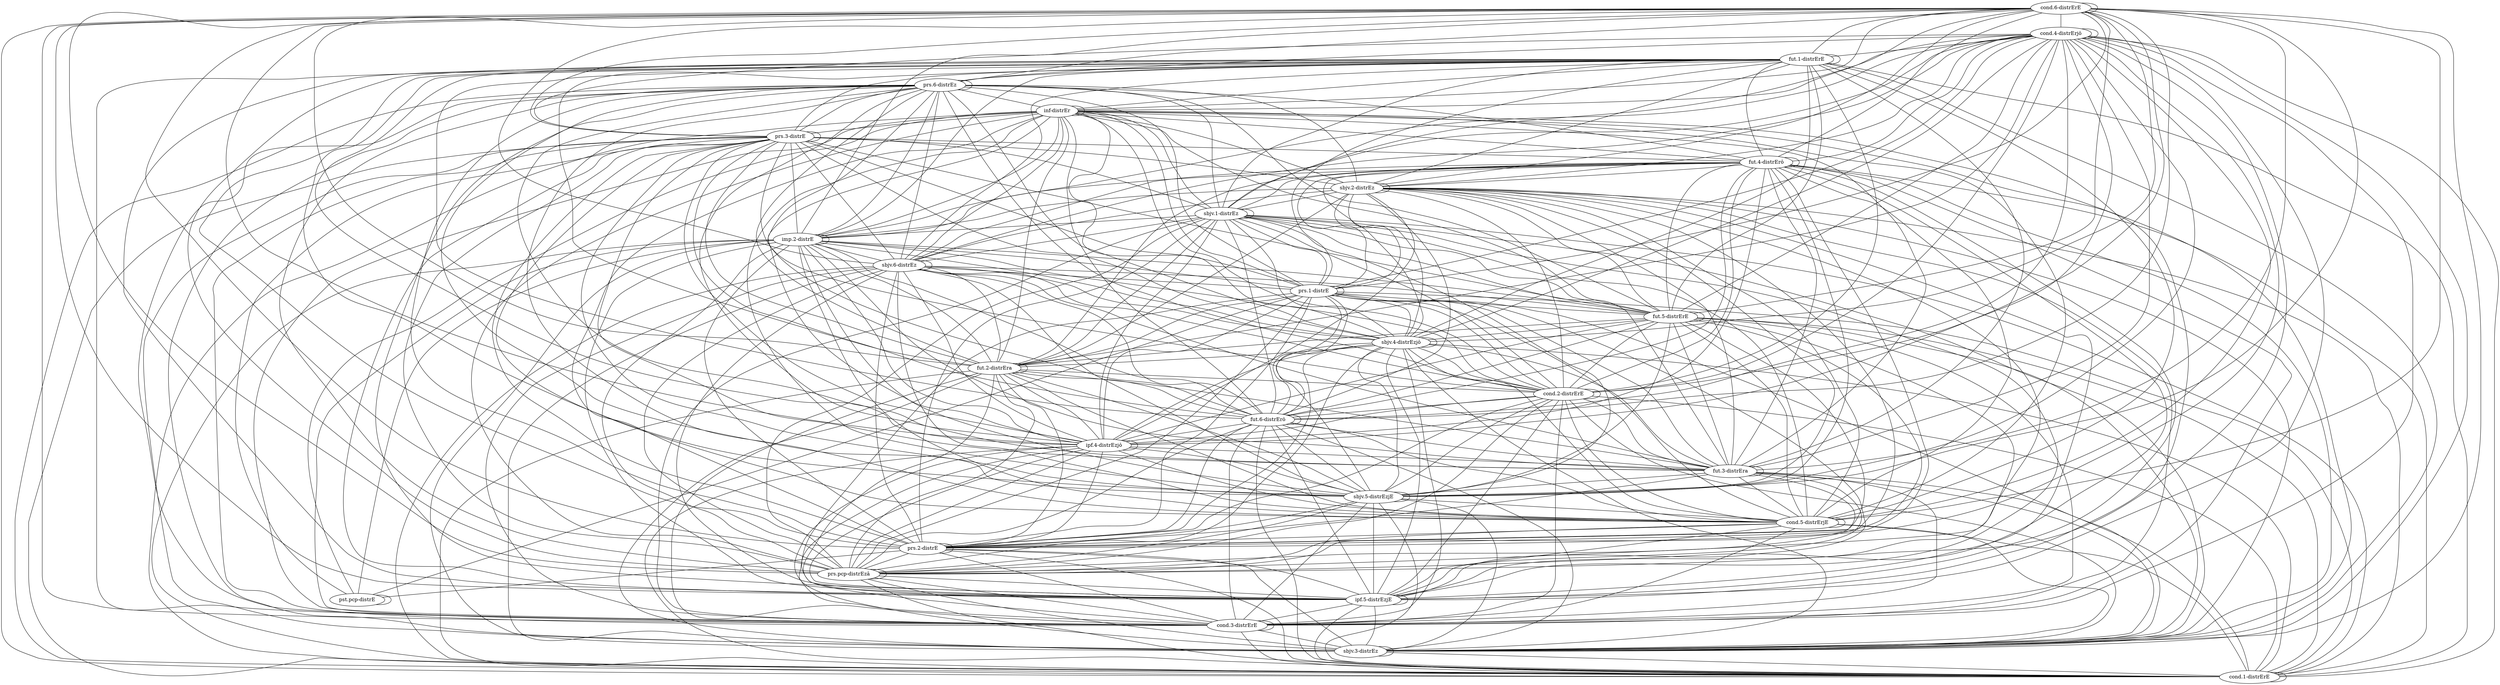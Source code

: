 graph  {
	"cond.6-distrErE"	 [cell="cond.6",
		tense=cond,
		weight=1.0];
	"cond.6-distrErE" -- "cond.6-distrErE"	 [weight=1.0];
	"cond.4-distrErjô"	 [cell="cond.4",
		tense=cond,
		weight=1.0];
	"cond.6-distrErE" -- "cond.4-distrErjô"	 [weight=1.0];
	"fut.1-distrErE"	 [cell="fut.1",
		tense=fut,
		weight=1.0];
	"cond.6-distrErE" -- "fut.1-distrErE"	 [weight=1.0];
	"prs.6-distrEz"	 [cell="prs.6",
		tense=prs,
		weight=1.0];
	"cond.6-distrErE" -- "prs.6-distrEz"	 [weight=0.245];
	"inf-distrEr"	 [cell=inf,
		tense=inf,
		weight=1.0];
	"cond.6-distrErE" -- "inf-distrEr"	 [weight=0.835];
	"prs.3-distrE"	 [cell="prs.3",
		tense=prs,
		weight=1.0];
	"cond.6-distrErE" -- "prs.3-distrE"	 [weight=0.64];
	"fut.4-distrErô"	 [cell="fut.4",
		tense=fut,
		weight=1.0];
	"cond.6-distrErE" -- "fut.4-distrErô"	 [weight=1.0];
	"sbjv.2-distrEz"	 [cell="sbjv.2",
		tense=sbjv,
		weight=1.0];
	"cond.6-distrErE" -- "sbjv.2-distrEz"	 [weight=0.245];
	"sbjv.1-distrEz"	 [cell="sbjv.1",
		tense=sbjv,
		weight=1.0];
	"cond.6-distrErE" -- "sbjv.1-distrEz"	 [weight=0.245];
	"imp.2-distrE"	 [cell="imp.2",
		tense=imp,
		weight=1.0];
	"cond.6-distrErE" -- "imp.2-distrE"	 [weight=0.64];
	"sbjv.6-distrEz"	 [cell="sbjv.6",
		tense=sbjv,
		weight=1.0];
	"cond.6-distrErE" -- "sbjv.6-distrEz"	 [weight=0.245];
	"prs.1-distrE"	 [cell="prs.1",
		tense=prs,
		weight=1.0];
	"cond.6-distrErE" -- "prs.1-distrE"	 [weight=0.64];
	"fut.5-distrErE"	 [cell="fut.5",
		tense=fut,
		weight=1.0];
	"cond.6-distrErE" -- "fut.5-distrErE"	 [weight=1.0];
	"sbjv.4-distrEzjô"	 [cell="sbjv.4",
		tense=sbjv,
		weight=1.0];
	"cond.6-distrErE" -- "sbjv.4-distrEzjô"	 [weight=0.155];
	"fut.2-distrEra"	 [cell="fut.2",
		tense=fut,
		weight=1.0];
	"cond.6-distrErE" -- "fut.2-distrEra"	 [weight=1.0];
	"cond.2-distrErE"	 [cell="cond.2",
		tense=cond,
		weight=1.0];
	"cond.6-distrErE" -- "cond.2-distrErE"	 [weight=1.0];
	"fut.6-distrErô"	 [cell="fut.6",
		tense=fut,
		weight=1.0];
	"cond.6-distrErE" -- "fut.6-distrErô"	 [weight=1.0];
	"ipf.4-distrEzjô"	 [cell="ipf.4",
		tense=ipf,
		weight=1.0];
	"cond.6-distrErE" -- "ipf.4-distrEzjô"	 [weight=0.085];
	"fut.3-distrEra"	 [cell="fut.3",
		tense=fut,
		weight=1.0];
	"cond.6-distrErE" -- "fut.3-distrEra"	 [weight=1.0];
	"sbjv.5-distrEzjE"	 [cell="sbjv.5",
		tense=sbjv,
		weight=1.0];
	"cond.6-distrErE" -- "sbjv.5-distrEzjE"	 [weight=0.155];
	"cond.5-distrErjE"	 [cell="cond.5",
		tense=cond,
		weight=1.0];
	"cond.6-distrErE" -- "cond.5-distrErjE"	 [weight=1.0];
	"prs.2-distrE"	 [cell="prs.2",
		tense=prs,
		weight=1.0];
	"cond.6-distrErE" -- "prs.2-distrE"	 [weight=0.64];
	"prs.pcp-distrEzâ"	 [cell="prs.pcp",
		tense="prs.pcp",
		weight=1.0];
	"cond.6-distrErE" -- "prs.pcp-distrEzâ"	 [weight=0.175];
	"ipf.5-distrEzjE"	 [cell="ipf.5",
		tense=ipf,
		weight=1.0];
	"cond.6-distrErE" -- "ipf.5-distrEzjE"	 [weight=0.085];
	"cond.3-distrErE"	 [cell="cond.3",
		tense=cond,
		weight=1.0];
	"cond.6-distrErE" -- "cond.3-distrErE"	 [weight=1.0];
	"sbjv.3-distrEz"	 [cell="sbjv.3",
		tense=sbjv,
		weight=1.0];
	"cond.6-distrErE" -- "sbjv.3-distrEz"	 [weight=0.245];
	"cond.1-distrErE"	 [cell="cond.1",
		tense=cond,
		weight=1.0];
	"cond.6-distrErE" -- "cond.1-distrErE"	 [weight=1.0];
	"cond.4-distrErjô" -- "cond.4-distrErjô"	 [weight=1.0];
	"cond.4-distrErjô" -- "fut.1-distrErE"	 [weight=1.0];
	"cond.4-distrErjô" -- "prs.6-distrEz"	 [weight=0.245];
	"cond.4-distrErjô" -- "inf-distrEr"	 [weight=0.835];
	"cond.4-distrErjô" -- "prs.3-distrE"	 [weight=0.64];
	"cond.4-distrErjô" -- "fut.4-distrErô"	 [weight=1.0];
	"cond.4-distrErjô" -- "sbjv.2-distrEz"	 [weight=0.245];
	"cond.4-distrErjô" -- "sbjv.1-distrEz"	 [weight=0.245];
	"cond.4-distrErjô" -- "imp.2-distrE"	 [weight=0.64];
	"cond.4-distrErjô" -- "sbjv.6-distrEz"	 [weight=0.245];
	"cond.4-distrErjô" -- "prs.1-distrE"	 [weight=0.64];
	"cond.4-distrErjô" -- "fut.5-distrErE"	 [weight=1.0];
	"cond.4-distrErjô" -- "sbjv.4-distrEzjô"	 [weight=0.18];
	"cond.4-distrErjô" -- "fut.2-distrEra"	 [weight=1.0];
	"cond.4-distrErjô" -- "cond.2-distrErE"	 [weight=1.0];
	"cond.4-distrErjô" -- "fut.6-distrErô"	 [weight=1.0];
	"cond.4-distrErjô" -- "ipf.4-distrEzjô"	 [weight=0.11];
	"cond.4-distrErjô" -- "fut.3-distrEra"	 [weight=1.0];
	"cond.4-distrErjô" -- "sbjv.5-distrEzjE"	 [weight=0.18];
	"cond.4-distrErjô" -- "cond.5-distrErjE"	 [weight=1.0];
	"cond.4-distrErjô" -- "prs.2-distrE"	 [weight=0.64];
	"cond.4-distrErjô" -- "prs.pcp-distrEzâ"	 [weight=0.175];
	"cond.4-distrErjô" -- "ipf.5-distrEzjE"	 [weight=0.11];
	"cond.4-distrErjô" -- "cond.3-distrErE"	 [weight=1.0];
	"cond.4-distrErjô" -- "sbjv.3-distrEz"	 [weight=0.245];
	"cond.4-distrErjô" -- "cond.1-distrErE"	 [weight=1.0];
	"fut.1-distrErE" -- "fut.1-distrErE"	 [weight=1.0];
	"fut.1-distrErE" -- "prs.6-distrEz"	 [weight=0.245];
	"fut.1-distrErE" -- "inf-distrEr"	 [weight=0.835];
	"fut.1-distrErE" -- "prs.3-distrE"	 [weight=0.64];
	"fut.1-distrErE" -- "fut.4-distrErô"	 [weight=1.0];
	"fut.1-distrErE" -- "sbjv.2-distrEz"	 [weight=0.245];
	"fut.1-distrErE" -- "sbjv.1-distrEz"	 [weight=0.245];
	"fut.1-distrErE" -- "imp.2-distrE"	 [weight=0.64];
	"fut.1-distrErE" -- "sbjv.6-distrEz"	 [weight=0.245];
	"fut.1-distrErE" -- "prs.1-distrE"	 [weight=0.64];
	"fut.1-distrErE" -- "fut.5-distrErE"	 [weight=1.0];
	"fut.1-distrErE" -- "sbjv.4-distrEzjô"	 [weight=0.14];
	"fut.1-distrErE" -- "fut.2-distrEra"	 [weight=1.0];
	"fut.1-distrErE" -- "cond.2-distrErE"	 [weight=1.0];
	"fut.1-distrErE" -- "fut.6-distrErô"	 [weight=1.0];
	"fut.1-distrErE" -- "ipf.4-distrEzjô"	 [weight=0.085];
	"fut.1-distrErE" -- "fut.3-distrEra"	 [weight=1.0];
	"fut.1-distrErE" -- "sbjv.5-distrEzjE"	 [weight=0.14];
	"fut.1-distrErE" -- "cond.5-distrErjE"	 [weight=1.0];
	"fut.1-distrErE" -- "prs.2-distrE"	 [weight=0.64];
	"fut.1-distrErE" -- "prs.pcp-distrEzâ"	 [weight=0.175];
	"fut.1-distrErE" -- "ipf.5-distrEzjE"	 [weight=0.085];
	"fut.1-distrErE" -- "cond.3-distrErE"	 [weight=1.0];
	"fut.1-distrErE" -- "sbjv.3-distrEz"	 [weight=0.245];
	"fut.1-distrErE" -- "cond.1-distrErE"	 [weight=1.0];
	"prs.6-distrEz" -- "prs.6-distrEz"	 [weight=1.0];
	"prs.6-distrEz" -- "inf-distrEr"	 [weight=0.58];
	"prs.6-distrEz" -- "prs.3-distrE"	 [weight=0.05];
	"prs.6-distrEz" -- "fut.4-distrErô"	 [weight=0.245];
	"prs.6-distrEz" -- "sbjv.2-distrEz"	 [weight=1.0];
	"prs.6-distrEz" -- "sbjv.1-distrEz"	 [weight=1.0];
	"prs.6-distrEz" -- "imp.2-distrE"	 [weight=0.05];
	"prs.6-distrEz" -- "sbjv.6-distrEz"	 [weight=1.0];
	"prs.6-distrEz" -- "prs.1-distrE"	 [weight=0.05];
	"prs.6-distrEz" -- "fut.5-distrErE"	 [weight=0.245];
	"prs.6-distrEz" -- "sbjv.4-distrEzjô"	 [weight=0.975];
	"prs.6-distrEz" -- "fut.2-distrEra"	 [weight=0.245];
	"prs.6-distrEz" -- "cond.2-distrErE"	 [weight=0.245];
	"prs.6-distrEz" -- "fut.6-distrErô"	 [weight=0.245];
	"prs.6-distrEz" -- "ipf.4-distrEzjô"	 [weight=0.975];
	"prs.6-distrEz" -- "fut.3-distrEra"	 [weight=0.245];
	"prs.6-distrEz" -- "sbjv.5-distrEzjE"	 [weight=0.975];
	"prs.6-distrEz" -- "cond.5-distrErjE"	 [weight=0.245];
	"prs.6-distrEz" -- "prs.2-distrE"	 [weight=0.05];
	"prs.6-distrEz" -- "prs.pcp-distrEzâ"	 [weight=1.0];
	"prs.6-distrEz" -- "ipf.5-distrEzjE"	 [weight=0.975];
	"prs.6-distrEz" -- "cond.3-distrErE"	 [weight=0.245];
	"prs.6-distrEz" -- "sbjv.3-distrEz"	 [weight=1.0];
	"prs.6-distrEz" -- "cond.1-distrErE"	 [weight=0.245];
	"inf-distrEr" -- "inf-distrEr"	 [weight=1.0];
	"inf-distrEr" -- "prs.3-distrE"	 [weight=0.575];
	"inf-distrEr" -- "fut.4-distrErô"	 [weight=0.835];
	"inf-distrEr" -- "sbjv.2-distrEz"	 [weight=0.58];
	"inf-distrEr" -- "sbjv.1-distrEz"	 [weight=0.58];
	"inf-distrEr" -- "imp.2-distrE"	 [weight=0.575];
	"inf-distrEr" -- "sbjv.6-distrEz"	 [weight=0.58];
	"inf-distrEr" -- "prs.1-distrE"	 [weight=0.575];
	"inf-distrEr" -- "fut.5-distrErE"	 [weight=0.835];
	"inf-distrEr" -- "sbjv.4-distrEzjô"	 [weight=0.6];
	"inf-distrEr" -- "fut.2-distrEra"	 [weight=0.835];
	"inf-distrEr" -- "cond.2-distrErE"	 [weight=0.835];
	"inf-distrEr" -- "fut.6-distrErô"	 [weight=0.835];
	"inf-distrEr" -- "ipf.4-distrEzjô"	 [weight=0.58];
	"inf-distrEr" -- "fut.3-distrEra"	 [weight=0.835];
	"inf-distrEr" -- "sbjv.5-distrEzjE"	 [weight=0.6];
	"inf-distrEr" -- "cond.5-distrErjE"	 [weight=0.835];
	"inf-distrEr" -- "prs.2-distrE"	 [weight=0.575];
	"inf-distrEr" -- "prs.pcp-distrEzâ"	 [weight=0.6];
	"inf-distrEr" -- "ipf.5-distrEzjE"	 [weight=0.58];
	"pst.pcp-distrE"	 [cell="pst.pcp",
		tense="pst.pcp",
		weight=1.0];
	"inf-distrEr" -- "pst.pcp-distrE"	 [weight=0.535];
	"inf-distrEr" -- "cond.3-distrErE"	 [weight=0.835];
	"inf-distrEr" -- "sbjv.3-distrEz"	 [weight=0.58];
	"inf-distrEr" -- "cond.1-distrErE"	 [weight=0.835];
	"prs.3-distrE" -- "prs.3-distrE"	 [weight=1.0];
	"prs.3-distrE" -- "fut.4-distrErô"	 [weight=0.64];
	"prs.3-distrE" -- "sbjv.2-distrEz"	 [weight=0.05];
	"prs.3-distrE" -- "sbjv.1-distrEz"	 [weight=0.05];
	"prs.3-distrE" -- "imp.2-distrE"	 [weight=1.0];
	"prs.3-distrE" -- "sbjv.6-distrEz"	 [weight=0.05];
	"prs.3-distrE" -- "prs.1-distrE"	 [weight=1.0];
	"prs.3-distrE" -- "fut.5-distrErE"	 [weight=0.64];
	"prs.3-distrE" -- "sbjv.4-distrEzjô"	 [weight=0.05];
	"prs.3-distrE" -- "fut.2-distrEra"	 [weight=0.64];
	"prs.3-distrE" -- "cond.2-distrErE"	 [weight=0.64];
	"prs.3-distrE" -- "fut.6-distrErô"	 [weight=0.64];
	"prs.3-distrE" -- "ipf.4-distrEzjô"	 [weight=0.105];
	"prs.3-distrE" -- "fut.3-distrEra"	 [weight=0.64];
	"prs.3-distrE" -- "sbjv.5-distrEzjE"	 [weight=0.05];
	"prs.3-distrE" -- "cond.5-distrErjE"	 [weight=0.64];
	"prs.3-distrE" -- "prs.2-distrE"	 [weight=1.0];
	"prs.3-distrE" -- "prs.pcp-distrEzâ"	 [weight=0.05];
	"prs.3-distrE" -- "ipf.5-distrEzjE"	 [weight=0.105];
	"prs.3-distrE" -- "pst.pcp-distrE"	 [weight=0.055];
	"prs.3-distrE" -- "cond.3-distrErE"	 [weight=0.64];
	"prs.3-distrE" -- "sbjv.3-distrEz"	 [weight=0.05];
	"prs.3-distrE" -- "cond.1-distrErE"	 [weight=0.64];
	"fut.4-distrErô" -- "fut.4-distrErô"	 [weight=1.0];
	"fut.4-distrErô" -- "sbjv.2-distrEz"	 [weight=0.245];
	"fut.4-distrErô" -- "sbjv.1-distrEz"	 [weight=0.245];
	"fut.4-distrErô" -- "imp.2-distrE"	 [weight=0.64];
	"fut.4-distrErô" -- "sbjv.6-distrEz"	 [weight=0.245];
	"fut.4-distrErô" -- "prs.1-distrE"	 [weight=0.64];
	"fut.4-distrErô" -- "fut.5-distrErE"	 [weight=1.0];
	"fut.4-distrErô" -- "sbjv.4-distrEzjô"	 [weight=0.14];
	"fut.4-distrErô" -- "fut.2-distrEra"	 [weight=1.0];
	"fut.4-distrErô" -- "cond.2-distrErE"	 [weight=1.0];
	"fut.4-distrErô" -- "fut.6-distrErô"	 [weight=1.0];
	"fut.4-distrErô" -- "ipf.4-distrEzjô"	 [weight=0.085];
	"fut.4-distrErô" -- "fut.3-distrEra"	 [weight=1.0];
	"fut.4-distrErô" -- "sbjv.5-distrEzjE"	 [weight=0.14];
	"fut.4-distrErô" -- "cond.5-distrErjE"	 [weight=1.0];
	"fut.4-distrErô" -- "prs.2-distrE"	 [weight=0.64];
	"fut.4-distrErô" -- "prs.pcp-distrEzâ"	 [weight=0.175];
	"fut.4-distrErô" -- "ipf.5-distrEzjE"	 [weight=0.085];
	"fut.4-distrErô" -- "cond.3-distrErE"	 [weight=1.0];
	"fut.4-distrErô" -- "sbjv.3-distrEz"	 [weight=0.245];
	"fut.4-distrErô" -- "cond.1-distrErE"	 [weight=1.0];
	"sbjv.2-distrEz" -- "sbjv.2-distrEz"	 [weight=1.0];
	"sbjv.2-distrEz" -- "sbjv.1-distrEz"	 [weight=1.0];
	"sbjv.2-distrEz" -- "imp.2-distrE"	 [weight=0.05];
	"sbjv.2-distrEz" -- "sbjv.6-distrEz"	 [weight=1.0];
	"sbjv.2-distrEz" -- "prs.1-distrE"	 [weight=0.05];
	"sbjv.2-distrEz" -- "fut.5-distrErE"	 [weight=0.245];
	"sbjv.2-distrEz" -- "sbjv.4-distrEzjô"	 [weight=0.975];
	"sbjv.2-distrEz" -- "fut.2-distrEra"	 [weight=0.245];
	"sbjv.2-distrEz" -- "cond.2-distrErE"	 [weight=0.245];
	"sbjv.2-distrEz" -- "fut.6-distrErô"	 [weight=0.245];
	"sbjv.2-distrEz" -- "ipf.4-distrEzjô"	 [weight=0.975];
	"sbjv.2-distrEz" -- "fut.3-distrEra"	 [weight=0.245];
	"sbjv.2-distrEz" -- "sbjv.5-distrEzjE"	 [weight=0.975];
	"sbjv.2-distrEz" -- "cond.5-distrErjE"	 [weight=0.245];
	"sbjv.2-distrEz" -- "prs.2-distrE"	 [weight=0.05];
	"sbjv.2-distrEz" -- "prs.pcp-distrEzâ"	 [weight=1.0];
	"sbjv.2-distrEz" -- "ipf.5-distrEzjE"	 [weight=0.975];
	"sbjv.2-distrEz" -- "cond.3-distrErE"	 [weight=0.245];
	"sbjv.2-distrEz" -- "sbjv.3-distrEz"	 [weight=1.0];
	"sbjv.2-distrEz" -- "cond.1-distrErE"	 [weight=0.245];
	"sbjv.1-distrEz" -- "sbjv.1-distrEz"	 [weight=1.0];
	"sbjv.1-distrEz" -- "imp.2-distrE"	 [weight=0.05];
	"sbjv.1-distrEz" -- "sbjv.6-distrEz"	 [weight=1.0];
	"sbjv.1-distrEz" -- "prs.1-distrE"	 [weight=0.05];
	"sbjv.1-distrEz" -- "fut.5-distrErE"	 [weight=0.245];
	"sbjv.1-distrEz" -- "sbjv.4-distrEzjô"	 [weight=0.975];
	"sbjv.1-distrEz" -- "fut.2-distrEra"	 [weight=0.245];
	"sbjv.1-distrEz" -- "cond.2-distrErE"	 [weight=0.245];
	"sbjv.1-distrEz" -- "fut.6-distrErô"	 [weight=0.245];
	"sbjv.1-distrEz" -- "ipf.4-distrEzjô"	 [weight=0.975];
	"sbjv.1-distrEz" -- "fut.3-distrEra"	 [weight=0.245];
	"sbjv.1-distrEz" -- "sbjv.5-distrEzjE"	 [weight=0.975];
	"sbjv.1-distrEz" -- "cond.5-distrErjE"	 [weight=0.245];
	"sbjv.1-distrEz" -- "prs.2-distrE"	 [weight=0.05];
	"sbjv.1-distrEz" -- "prs.pcp-distrEzâ"	 [weight=1.0];
	"sbjv.1-distrEz" -- "ipf.5-distrEzjE"	 [weight=0.975];
	"sbjv.1-distrEz" -- "cond.3-distrErE"	 [weight=0.245];
	"sbjv.1-distrEz" -- "sbjv.3-distrEz"	 [weight=1.0];
	"sbjv.1-distrEz" -- "cond.1-distrErE"	 [weight=0.245];
	"imp.2-distrE" -- "imp.2-distrE"	 [weight=1.0];
	"imp.2-distrE" -- "sbjv.6-distrEz"	 [weight=0.05];
	"imp.2-distrE" -- "prs.1-distrE"	 [weight=1.0];
	"imp.2-distrE" -- "fut.5-distrErE"	 [weight=0.64];
	"imp.2-distrE" -- "sbjv.4-distrEzjô"	 [weight=0.05];
	"imp.2-distrE" -- "fut.2-distrEra"	 [weight=0.64];
	"imp.2-distrE" -- "cond.2-distrErE"	 [weight=0.64];
	"imp.2-distrE" -- "fut.6-distrErô"	 [weight=0.64];
	"imp.2-distrE" -- "ipf.4-distrEzjô"	 [weight=0.05];
	"imp.2-distrE" -- "fut.3-distrEra"	 [weight=0.64];
	"imp.2-distrE" -- "sbjv.5-distrEzjE"	 [weight=0.05];
	"imp.2-distrE" -- "cond.5-distrErjE"	 [weight=0.64];
	"imp.2-distrE" -- "prs.2-distrE"	 [weight=1.0];
	"imp.2-distrE" -- "prs.pcp-distrEzâ"	 [weight=0.05];
	"imp.2-distrE" -- "ipf.5-distrEzjE"	 [weight=0.05];
	"imp.2-distrE" -- "pst.pcp-distrE"	 [weight=0.055];
	"imp.2-distrE" -- "cond.3-distrErE"	 [weight=0.64];
	"imp.2-distrE" -- "sbjv.3-distrEz"	 [weight=0.05];
	"imp.2-distrE" -- "cond.1-distrErE"	 [weight=0.64];
	"sbjv.6-distrEz" -- "sbjv.6-distrEz"	 [weight=1.0];
	"sbjv.6-distrEz" -- "prs.1-distrE"	 [weight=0.05];
	"sbjv.6-distrEz" -- "fut.5-distrErE"	 [weight=0.245];
	"sbjv.6-distrEz" -- "sbjv.4-distrEzjô"	 [weight=0.975];
	"sbjv.6-distrEz" -- "fut.2-distrEra"	 [weight=0.245];
	"sbjv.6-distrEz" -- "cond.2-distrErE"	 [weight=0.245];
	"sbjv.6-distrEz" -- "fut.6-distrErô"	 [weight=0.245];
	"sbjv.6-distrEz" -- "ipf.4-distrEzjô"	 [weight=0.975];
	"sbjv.6-distrEz" -- "fut.3-distrEra"	 [weight=0.245];
	"sbjv.6-distrEz" -- "sbjv.5-distrEzjE"	 [weight=0.975];
	"sbjv.6-distrEz" -- "cond.5-distrErjE"	 [weight=0.245];
	"sbjv.6-distrEz" -- "prs.2-distrE"	 [weight=0.05];
	"sbjv.6-distrEz" -- "prs.pcp-distrEzâ"	 [weight=1.0];
	"sbjv.6-distrEz" -- "ipf.5-distrEzjE"	 [weight=0.975];
	"sbjv.6-distrEz" -- "cond.3-distrErE"	 [weight=0.245];
	"sbjv.6-distrEz" -- "sbjv.3-distrEz"	 [weight=1.0];
	"sbjv.6-distrEz" -- "cond.1-distrErE"	 [weight=0.245];
	"prs.1-distrE" -- "prs.1-distrE"	 [weight=1.0];
	"prs.1-distrE" -- "fut.5-distrErE"	 [weight=0.64];
	"prs.1-distrE" -- "sbjv.4-distrEzjô"	 [weight=0.05];
	"prs.1-distrE" -- "fut.2-distrEra"	 [weight=0.64];
	"prs.1-distrE" -- "cond.2-distrErE"	 [weight=0.64];
	"prs.1-distrE" -- "fut.6-distrErô"	 [weight=0.64];
	"prs.1-distrE" -- "ipf.4-distrEzjô"	 [weight=0.05];
	"prs.1-distrE" -- "fut.3-distrEra"	 [weight=0.64];
	"prs.1-distrE" -- "sbjv.5-distrEzjE"	 [weight=0.05];
	"prs.1-distrE" -- "cond.5-distrErjE"	 [weight=0.64];
	"prs.1-distrE" -- "prs.2-distrE"	 [weight=1.0];
	"prs.1-distrE" -- "prs.pcp-distrEzâ"	 [weight=0.05];
	"prs.1-distrE" -- "ipf.5-distrEzjE"	 [weight=0.05];
	"prs.1-distrE" -- "pst.pcp-distrE"	 [weight=0.055];
	"prs.1-distrE" -- "cond.3-distrErE"	 [weight=0.64];
	"prs.1-distrE" -- "sbjv.3-distrEz"	 [weight=0.05];
	"prs.1-distrE" -- "cond.1-distrErE"	 [weight=0.64];
	"fut.5-distrErE" -- "fut.5-distrErE"	 [weight=1.0];
	"fut.5-distrErE" -- "sbjv.4-distrEzjô"	 [weight=0.14];
	"fut.5-distrErE" -- "fut.2-distrEra"	 [weight=1.0];
	"fut.5-distrErE" -- "cond.2-distrErE"	 [weight=1.0];
	"fut.5-distrErE" -- "fut.6-distrErô"	 [weight=1.0];
	"fut.5-distrErE" -- "ipf.4-distrEzjô"	 [weight=0.085];
	"fut.5-distrErE" -- "fut.3-distrEra"	 [weight=1.0];
	"fut.5-distrErE" -- "sbjv.5-distrEzjE"	 [weight=0.14];
	"fut.5-distrErE" -- "cond.5-distrErjE"	 [weight=1.0];
	"fut.5-distrErE" -- "prs.2-distrE"	 [weight=0.64];
	"fut.5-distrErE" -- "prs.pcp-distrEzâ"	 [weight=0.175];
	"fut.5-distrErE" -- "ipf.5-distrEzjE"	 [weight=0.085];
	"fut.5-distrErE" -- "cond.3-distrErE"	 [weight=1.0];
	"fut.5-distrErE" -- "sbjv.3-distrEz"	 [weight=0.245];
	"fut.5-distrErE" -- "cond.1-distrErE"	 [weight=1.0];
	"sbjv.4-distrEzjô" -- "sbjv.4-distrEzjô"	 [weight=1.0];
	"sbjv.4-distrEzjô" -- "fut.2-distrEra"	 [weight=0.14];
	"sbjv.4-distrEzjô" -- "cond.2-distrErE"	 [weight=0.155];
	"sbjv.4-distrEzjô" -- "fut.6-distrErô"	 [weight=0.14];
	"sbjv.4-distrEzjô" -- "ipf.4-distrEzjô"	 [weight=1.0];
	"sbjv.4-distrEzjô" -- "fut.3-distrEra"	 [weight=0.14];
	"sbjv.4-distrEzjô" -- "sbjv.5-distrEzjE"	 [weight=1.0];
	"sbjv.4-distrEzjô" -- "cond.5-distrErjE"	 [weight=0.18];
	"sbjv.4-distrEzjô" -- "prs.2-distrE"	 [weight=0.05];
	"sbjv.4-distrEzjô" -- "prs.pcp-distrEzâ"	 [weight=0.96];
	"sbjv.4-distrEzjô" -- "ipf.5-distrEzjE"	 [weight=1.0];
	"sbjv.4-distrEzjô" -- "cond.3-distrErE"	 [weight=0.155];
	"sbjv.4-distrEzjô" -- "sbjv.3-distrEz"	 [weight=0.975];
	"sbjv.4-distrEzjô" -- "cond.1-distrErE"	 [weight=0.155];
	"fut.2-distrEra" -- "fut.2-distrEra"	 [weight=1.0];
	"fut.2-distrEra" -- "cond.2-distrErE"	 [weight=1.0];
	"fut.2-distrEra" -- "fut.6-distrErô"	 [weight=1.0];
	"fut.2-distrEra" -- "ipf.4-distrEzjô"	 [weight=0.085];
	"fut.2-distrEra" -- "fut.3-distrEra"	 [weight=1.0];
	"fut.2-distrEra" -- "sbjv.5-distrEzjE"	 [weight=0.14];
	"fut.2-distrEra" -- "cond.5-distrErjE"	 [weight=1.0];
	"fut.2-distrEra" -- "prs.2-distrE"	 [weight=0.64];
	"fut.2-distrEra" -- "prs.pcp-distrEzâ"	 [weight=0.175];
	"fut.2-distrEra" -- "ipf.5-distrEzjE"	 [weight=0.085];
	"fut.2-distrEra" -- "cond.3-distrErE"	 [weight=1.0];
	"fut.2-distrEra" -- "sbjv.3-distrEz"	 [weight=0.245];
	"fut.2-distrEra" -- "cond.1-distrErE"	 [weight=1.0];
	"cond.2-distrErE" -- "cond.2-distrErE"	 [weight=1.0];
	"cond.2-distrErE" -- "fut.6-distrErô"	 [weight=1.0];
	"cond.2-distrErE" -- "ipf.4-distrEzjô"	 [weight=0.085];
	"cond.2-distrErE" -- "fut.3-distrEra"	 [weight=1.0];
	"cond.2-distrErE" -- "sbjv.5-distrEzjE"	 [weight=0.155];
	"cond.2-distrErE" -- "cond.5-distrErjE"	 [weight=1.0];
	"cond.2-distrErE" -- "prs.2-distrE"	 [weight=0.64];
	"cond.2-distrErE" -- "prs.pcp-distrEzâ"	 [weight=0.175];
	"cond.2-distrErE" -- "ipf.5-distrEzjE"	 [weight=0.085];
	"cond.2-distrErE" -- "cond.3-distrErE"	 [weight=1.0];
	"cond.2-distrErE" -- "sbjv.3-distrEz"	 [weight=0.245];
	"cond.2-distrErE" -- "cond.1-distrErE"	 [weight=1.0];
	"fut.6-distrErô" -- "fut.6-distrErô"	 [weight=1.0];
	"fut.6-distrErô" -- "ipf.4-distrEzjô"	 [weight=0.085];
	"fut.6-distrErô" -- "fut.3-distrEra"	 [weight=1.0];
	"fut.6-distrErô" -- "sbjv.5-distrEzjE"	 [weight=0.14];
	"fut.6-distrErô" -- "cond.5-distrErjE"	 [weight=1.0];
	"fut.6-distrErô" -- "prs.2-distrE"	 [weight=0.64];
	"fut.6-distrErô" -- "prs.pcp-distrEzâ"	 [weight=0.175];
	"fut.6-distrErô" -- "ipf.5-distrEzjE"	 [weight=0.085];
	"fut.6-distrErô" -- "cond.3-distrErE"	 [weight=1.0];
	"fut.6-distrErô" -- "sbjv.3-distrEz"	 [weight=0.245];
	"fut.6-distrErô" -- "cond.1-distrErE"	 [weight=1.0];
	"ipf.4-distrEzjô" -- "ipf.4-distrEzjô"	 [weight=1.0];
	"ipf.4-distrEzjô" -- "fut.3-distrEra"	 [weight=0.085];
	"ipf.4-distrEzjô" -- "sbjv.5-distrEzjE"	 [weight=1.0];
	"ipf.4-distrEzjô" -- "cond.5-distrErjE"	 [weight=0.11];
	"ipf.4-distrEzjô" -- "prs.2-distrE"	 [weight=0.105];
	"ipf.4-distrEzjô" -- "prs.pcp-distrEzâ"	 [weight=0.96];
	"ipf.4-distrEzjô" -- "ipf.5-distrEzjE"	 [weight=1.0];
	"ipf.4-distrEzjô" -- "cond.3-distrErE"	 [weight=0.085];
	"ipf.4-distrEzjô" -- "sbjv.3-distrEz"	 [weight=0.975];
	"ipf.4-distrEzjô" -- "cond.1-distrErE"	 [weight=0.085];
	"fut.3-distrEra" -- "fut.3-distrEra"	 [weight=1.0];
	"fut.3-distrEra" -- "sbjv.5-distrEzjE"	 [weight=0.14];
	"fut.3-distrEra" -- "cond.5-distrErjE"	 [weight=1.0];
	"fut.3-distrEra" -- "prs.2-distrE"	 [weight=0.64];
	"fut.3-distrEra" -- "prs.pcp-distrEzâ"	 [weight=0.175];
	"fut.3-distrEra" -- "ipf.5-distrEzjE"	 [weight=0.085];
	"fut.3-distrEra" -- "cond.3-distrErE"	 [weight=1.0];
	"fut.3-distrEra" -- "sbjv.3-distrEz"	 [weight=0.245];
	"fut.3-distrEra" -- "cond.1-distrErE"	 [weight=1.0];
	"sbjv.5-distrEzjE" -- "sbjv.5-distrEzjE"	 [weight=1.0];
	"sbjv.5-distrEzjE" -- "cond.5-distrErjE"	 [weight=0.18];
	"sbjv.5-distrEzjE" -- "prs.2-distrE"	 [weight=0.05];
	"sbjv.5-distrEzjE" -- "prs.pcp-distrEzâ"	 [weight=0.96];
	"sbjv.5-distrEzjE" -- "ipf.5-distrEzjE"	 [weight=1.0];
	"sbjv.5-distrEzjE" -- "cond.3-distrErE"	 [weight=0.155];
	"sbjv.5-distrEzjE" -- "sbjv.3-distrEz"	 [weight=0.975];
	"sbjv.5-distrEzjE" -- "cond.1-distrErE"	 [weight=0.155];
	"cond.5-distrErjE" -- "cond.5-distrErjE"	 [weight=1.0];
	"cond.5-distrErjE" -- "prs.2-distrE"	 [weight=0.64];
	"cond.5-distrErjE" -- "prs.pcp-distrEzâ"	 [weight=0.175];
	"cond.5-distrErjE" -- "ipf.5-distrEzjE"	 [weight=0.11];
	"cond.5-distrErjE" -- "cond.3-distrErE"	 [weight=1.0];
	"cond.5-distrErjE" -- "sbjv.3-distrEz"	 [weight=0.245];
	"cond.5-distrErjE" -- "cond.1-distrErE"	 [weight=1.0];
	"prs.2-distrE" -- "prs.2-distrE"	 [weight=1.0];
	"prs.2-distrE" -- "prs.pcp-distrEzâ"	 [weight=0.05];
	"prs.2-distrE" -- "ipf.5-distrEzjE"	 [weight=0.105];
	"prs.2-distrE" -- "pst.pcp-distrE"	 [weight=0.055];
	"prs.2-distrE" -- "cond.3-distrErE"	 [weight=0.64];
	"prs.2-distrE" -- "sbjv.3-distrEz"	 [weight=0.05];
	"prs.2-distrE" -- "cond.1-distrErE"	 [weight=0.64];
	"prs.pcp-distrEzâ" -- "prs.pcp-distrEzâ"	 [weight=1.0];
	"prs.pcp-distrEzâ" -- "ipf.5-distrEzjE"	 [weight=0.96];
	"prs.pcp-distrEzâ" -- "cond.3-distrErE"	 [weight=0.175];
	"prs.pcp-distrEzâ" -- "sbjv.3-distrEz"	 [weight=1.0];
	"prs.pcp-distrEzâ" -- "cond.1-distrErE"	 [weight=0.175];
	"ipf.5-distrEzjE" -- "ipf.5-distrEzjE"	 [weight=1.0];
	"ipf.5-distrEzjE" -- "cond.3-distrErE"	 [weight=0.085];
	"ipf.5-distrEzjE" -- "sbjv.3-distrEz"	 [weight=0.975];
	"ipf.5-distrEzjE" -- "cond.1-distrErE"	 [weight=0.085];
	"pst.pcp-distrE" -- "pst.pcp-distrE"	 [weight=1.0];
	"cond.3-distrErE" -- "cond.3-distrErE"	 [weight=1.0];
	"cond.3-distrErE" -- "sbjv.3-distrEz"	 [weight=0.245];
	"cond.3-distrErE" -- "cond.1-distrErE"	 [weight=1.0];
	"sbjv.3-distrEz" -- "sbjv.3-distrEz"	 [weight=1.0];
	"sbjv.3-distrEz" -- "cond.1-distrErE"	 [weight=0.245];
	"cond.1-distrErE" -- "cond.1-distrErE"	 [weight=1.0];
}
